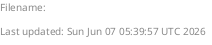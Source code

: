 @startuml

' Common format elements

left header Filename: %filename()
left footer Last updated: %date()

'left to right direction

' hide the spot
'hide circle

' avoid problems with angled crows feet
skinparam linetype ortho
skinparam defaultFontName "Courier New"


@enduml